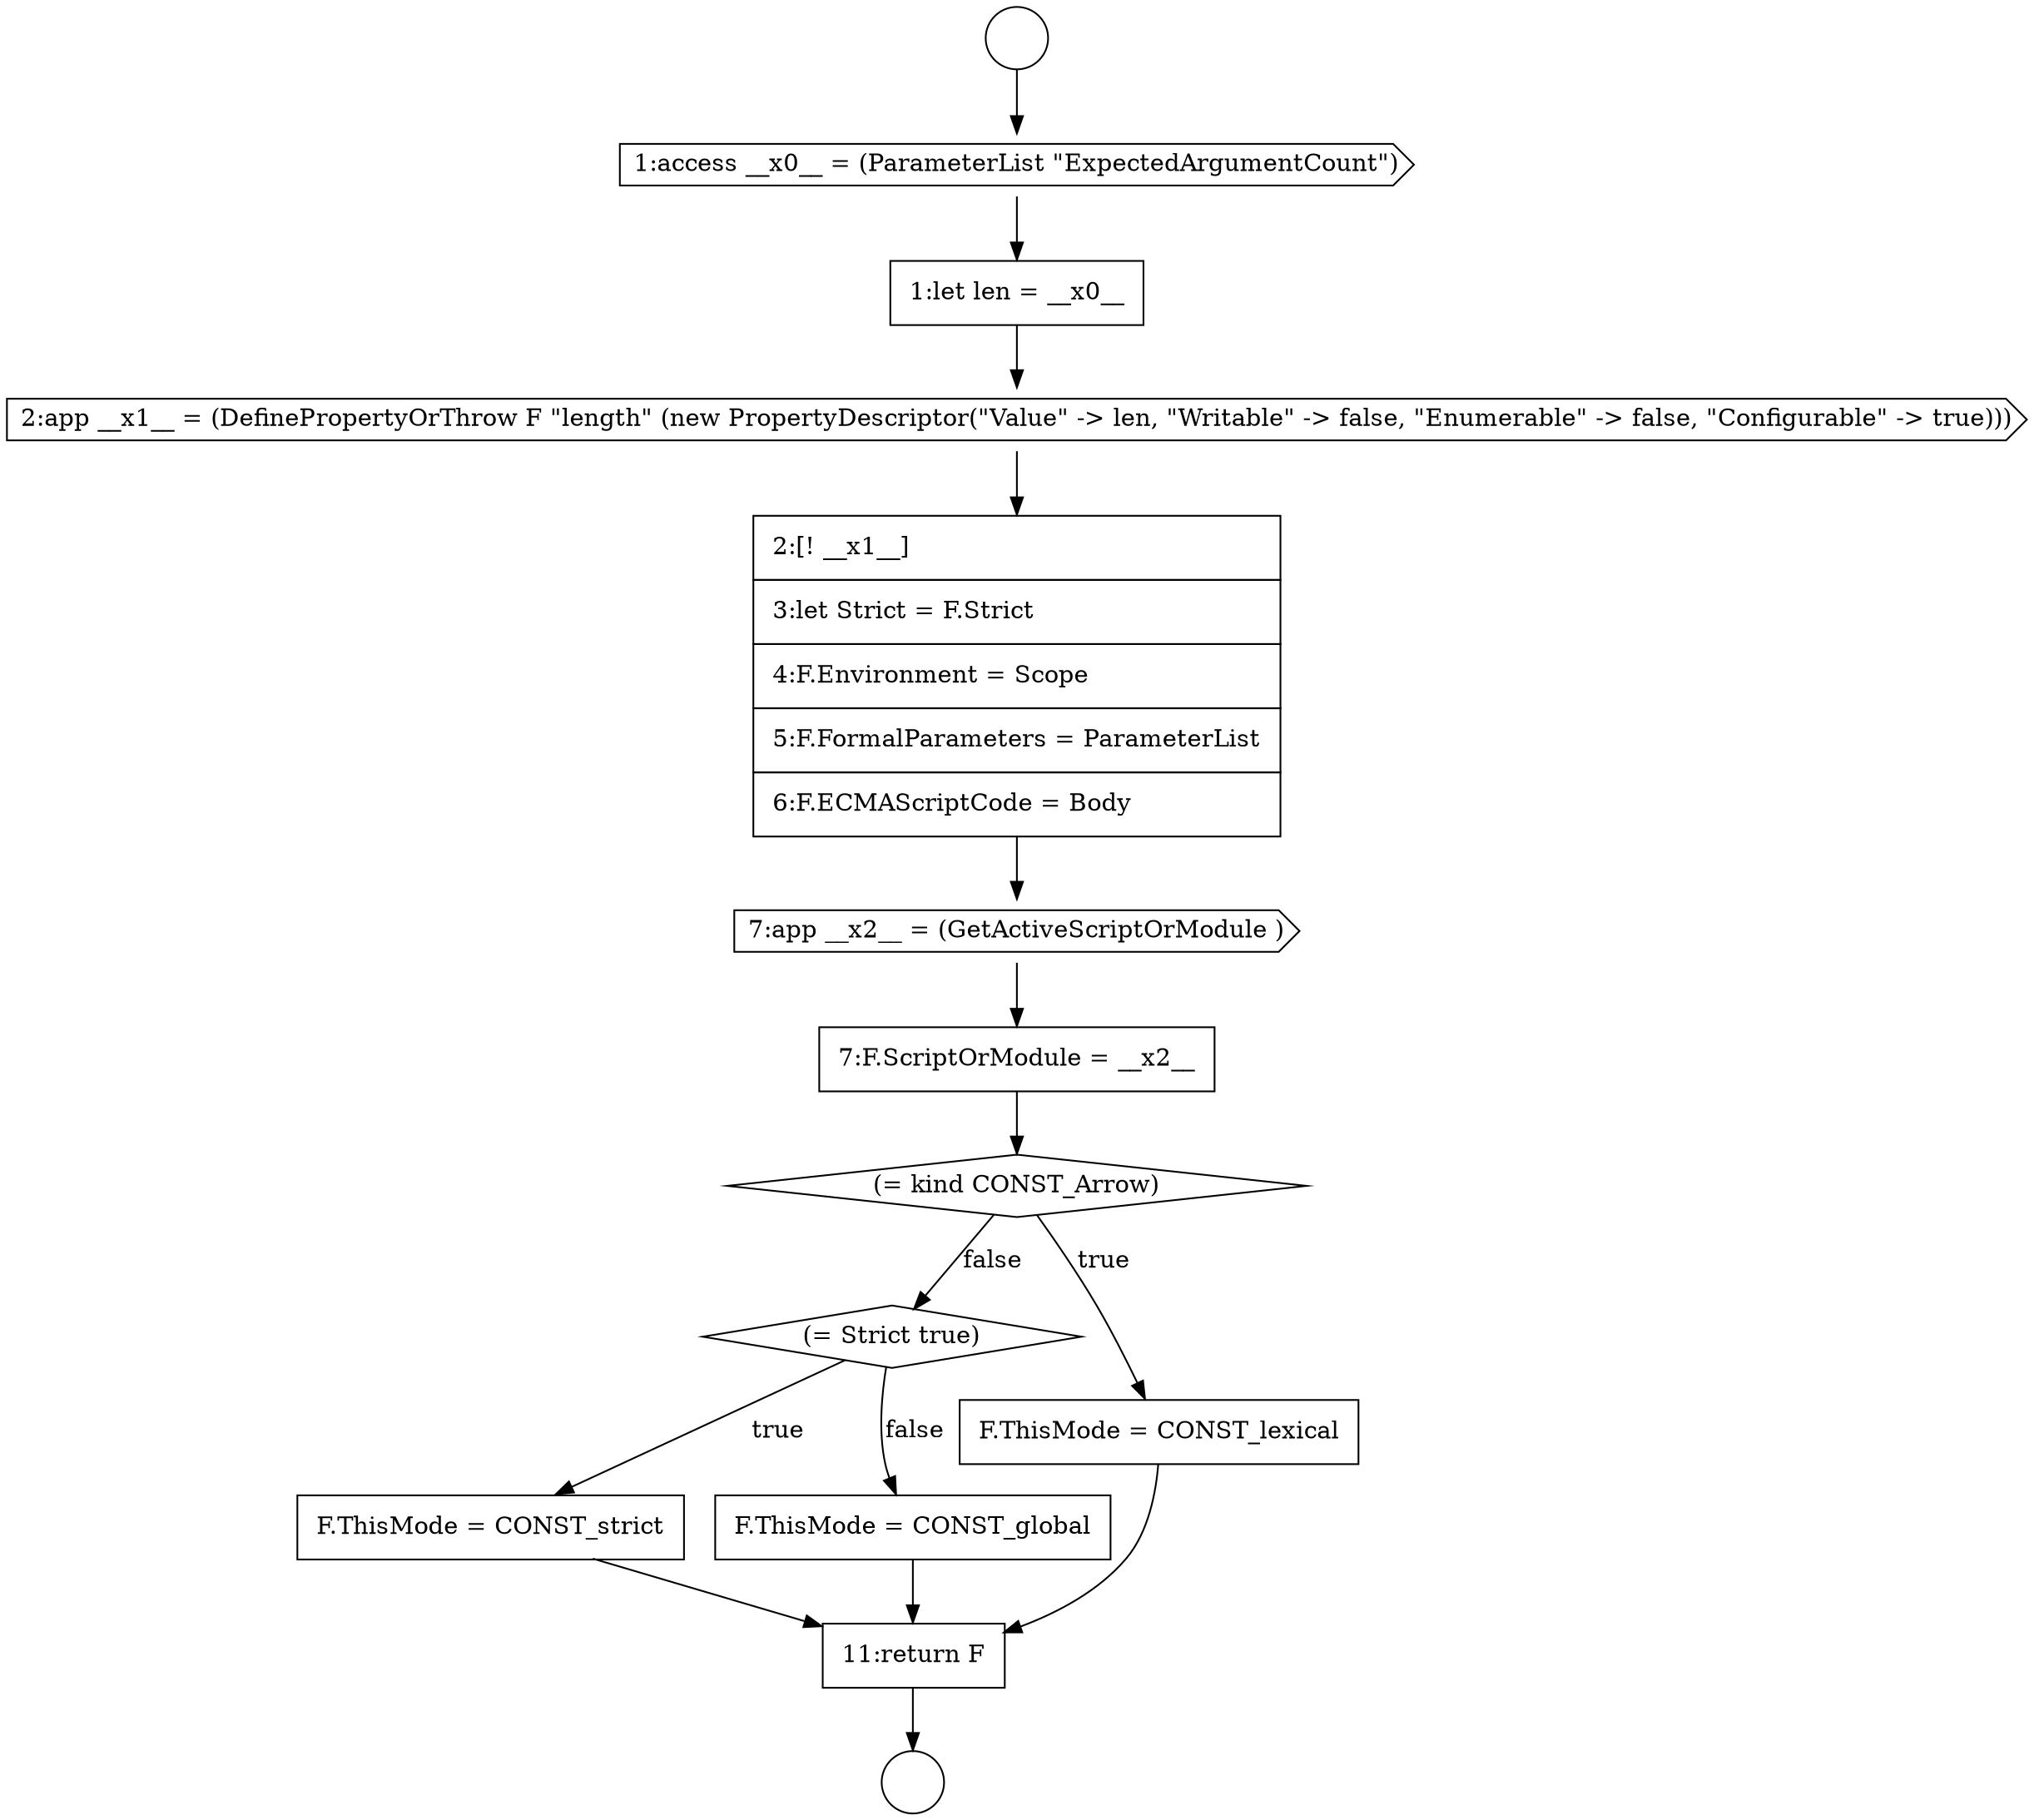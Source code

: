 digraph {
  node1879 [shape=diamond, label=<<font color="black">(= kind CONST_Arrow)</font>> color="black" fillcolor="white" style=filled]
  node1882 [shape=none, margin=0, label=<<font color="black">
    <table border="0" cellborder="1" cellspacing="0" cellpadding="10">
      <tr><td align="left">F.ThisMode = CONST_strict</td></tr>
    </table>
  </font>> color="black" fillcolor="white" style=filled]
  node1872 [shape=circle label=" " color="black" fillcolor="white" style=filled]
  node1871 [shape=circle label=" " color="black" fillcolor="white" style=filled]
  node1875 [shape=cds, label=<<font color="black">2:app __x1__ = (DefinePropertyOrThrow F &quot;length&quot; (new PropertyDescriptor(&quot;Value&quot; -&gt; len, &quot;Writable&quot; -&gt; false, &quot;Enumerable&quot; -&gt; false, &quot;Configurable&quot; -&gt; true)))</font>> color="black" fillcolor="white" style=filled]
  node1883 [shape=none, margin=0, label=<<font color="black">
    <table border="0" cellborder="1" cellspacing="0" cellpadding="10">
      <tr><td align="left">F.ThisMode = CONST_global</td></tr>
    </table>
  </font>> color="black" fillcolor="white" style=filled]
  node1878 [shape=none, margin=0, label=<<font color="black">
    <table border="0" cellborder="1" cellspacing="0" cellpadding="10">
      <tr><td align="left">7:F.ScriptOrModule = __x2__</td></tr>
    </table>
  </font>> color="black" fillcolor="white" style=filled]
  node1874 [shape=none, margin=0, label=<<font color="black">
    <table border="0" cellborder="1" cellspacing="0" cellpadding="10">
      <tr><td align="left">1:let len = __x0__</td></tr>
    </table>
  </font>> color="black" fillcolor="white" style=filled]
  node1884 [shape=none, margin=0, label=<<font color="black">
    <table border="0" cellborder="1" cellspacing="0" cellpadding="10">
      <tr><td align="left">11:return F</td></tr>
    </table>
  </font>> color="black" fillcolor="white" style=filled]
  node1877 [shape=cds, label=<<font color="black">7:app __x2__ = (GetActiveScriptOrModule )</font>> color="black" fillcolor="white" style=filled]
  node1873 [shape=cds, label=<<font color="black">1:access __x0__ = (ParameterList &quot;ExpectedArgumentCount&quot;)</font>> color="black" fillcolor="white" style=filled]
  node1881 [shape=diamond, label=<<font color="black">(= Strict true)</font>> color="black" fillcolor="white" style=filled]
  node1876 [shape=none, margin=0, label=<<font color="black">
    <table border="0" cellborder="1" cellspacing="0" cellpadding="10">
      <tr><td align="left">2:[! __x1__]</td></tr>
      <tr><td align="left">3:let Strict = F.Strict</td></tr>
      <tr><td align="left">4:F.Environment = Scope</td></tr>
      <tr><td align="left">5:F.FormalParameters = ParameterList</td></tr>
      <tr><td align="left">6:F.ECMAScriptCode = Body</td></tr>
    </table>
  </font>> color="black" fillcolor="white" style=filled]
  node1880 [shape=none, margin=0, label=<<font color="black">
    <table border="0" cellborder="1" cellspacing="0" cellpadding="10">
      <tr><td align="left">F.ThisMode = CONST_lexical</td></tr>
    </table>
  </font>> color="black" fillcolor="white" style=filled]
  node1881 -> node1882 [label=<<font color="black">true</font>> color="black"]
  node1881 -> node1883 [label=<<font color="black">false</font>> color="black"]
  node1882 -> node1884 [ color="black"]
  node1871 -> node1873 [ color="black"]
  node1877 -> node1878 [ color="black"]
  node1884 -> node1872 [ color="black"]
  node1876 -> node1877 [ color="black"]
  node1878 -> node1879 [ color="black"]
  node1879 -> node1880 [label=<<font color="black">true</font>> color="black"]
  node1879 -> node1881 [label=<<font color="black">false</font>> color="black"]
  node1874 -> node1875 [ color="black"]
  node1873 -> node1874 [ color="black"]
  node1880 -> node1884 [ color="black"]
  node1875 -> node1876 [ color="black"]
  node1883 -> node1884 [ color="black"]
}
